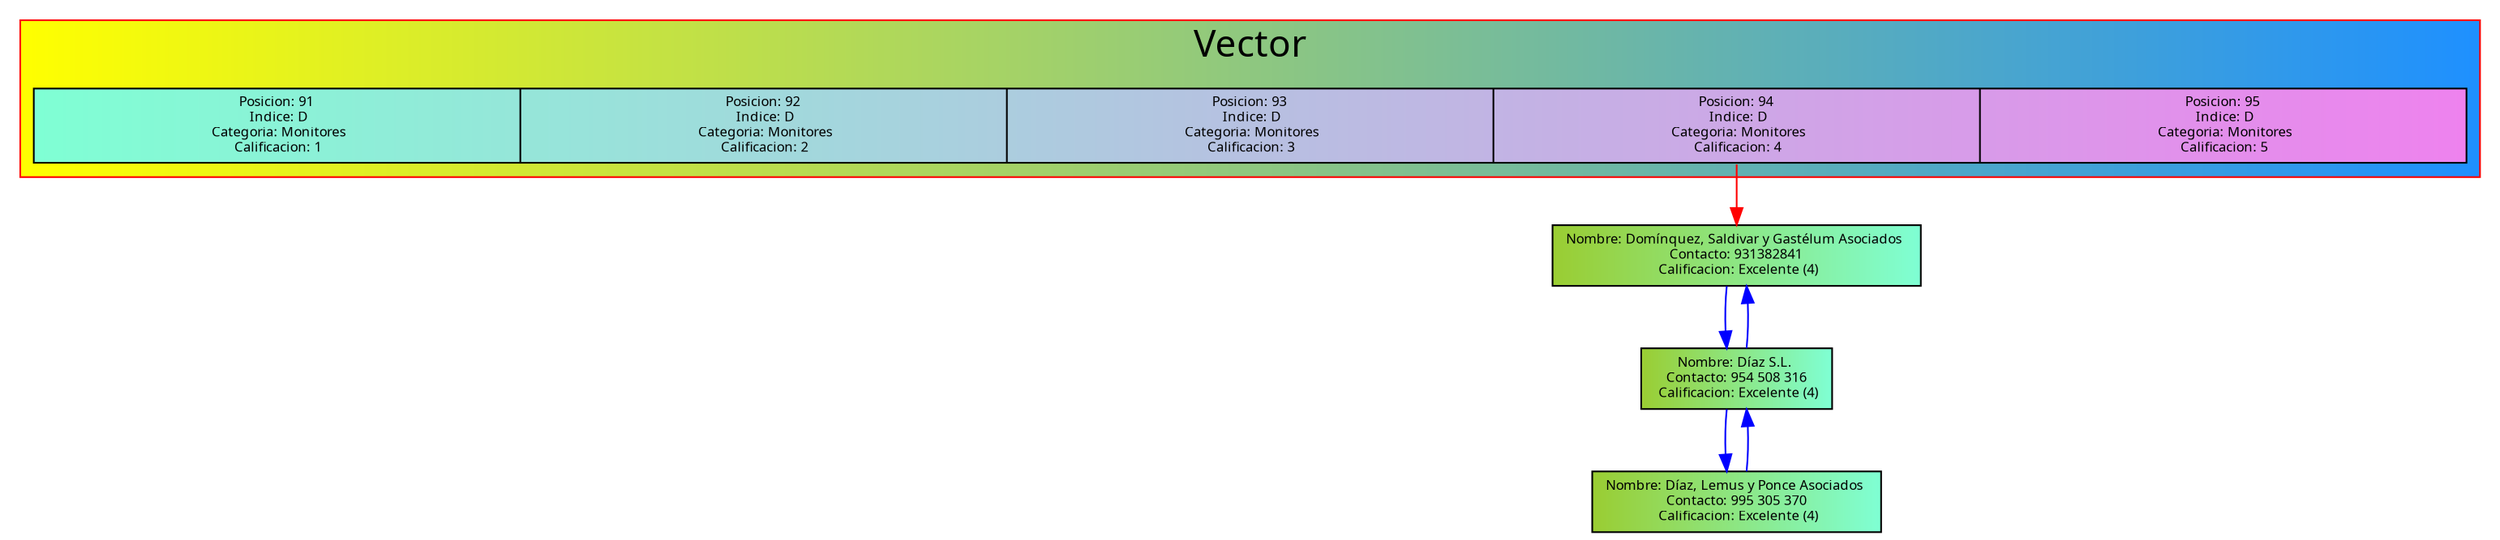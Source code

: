 digraph grafo{
fontname="Verdana" color=red fontsize=22;
node [shape=record fontsize=8 fontname="Verdana" style=filled];
edge [color="blue"]
subgraph cluster{
label = "Vector";
bgcolor="yellow:dodgerblue"
Vector[label="<90>Posicion: 91\n Indice: D\n Categoria: Monitores\n Calificacion: 1|<91>Posicion: 92\n Indice: D\n Categoria: Monitores\n Calificacion: 2|<92>Posicion: 93\n Indice: D\n Categoria: Monitores\n Calificacion: 3|<93>Posicion: 94\n Indice: D\n Categoria: Monitores\n Calificacion: 4|<94>Posicion: 95\n Indice: D\n Categoria: Monitores\n Calificacion: 5",width=20, fillcolor="aquamarine:violet"];
}
9341[label="Nombre: Domínquez, Saldivar y Gastélum Asociados \n Contacto: 931382841 \n Calificacion: Excelente (4)", fillcolor="yellowgreen:aquamarine"];
Vector:93->9341[color=red]
9342->9341
9341->9342
9342[label="Nombre: Díaz S.L. \n Contacto: 954 508 316 \n Calificacion: Excelente (4)", fillcolor="yellowgreen:aquamarine"];
9343->9342
9342->9343
9343[label="Nombre: Díaz, Lemus y Ponce Asociados \n Contacto: 995 305 370 \n Calificacion: Excelente (4)", fillcolor="yellowgreen:aquamarine"];
}